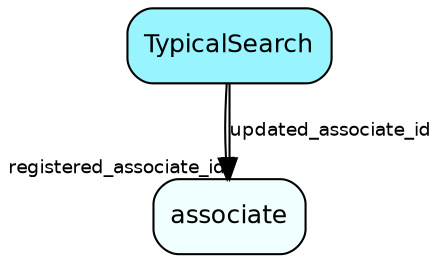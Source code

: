 digraph TypicalSearch  {
node [shape = box style="rounded, filled" fontname = "Helvetica" fontsize = "12" ]
edge [fontname = "Helvetica" fontsize = "9"]

TypicalSearch[fillcolor = "cadetblue1"]
associate[fillcolor = "azure1"]
TypicalSearch -> associate [headlabel = "registered_associate_id"]
TypicalSearch -> associate [label = "updated_associate_id"]
}
